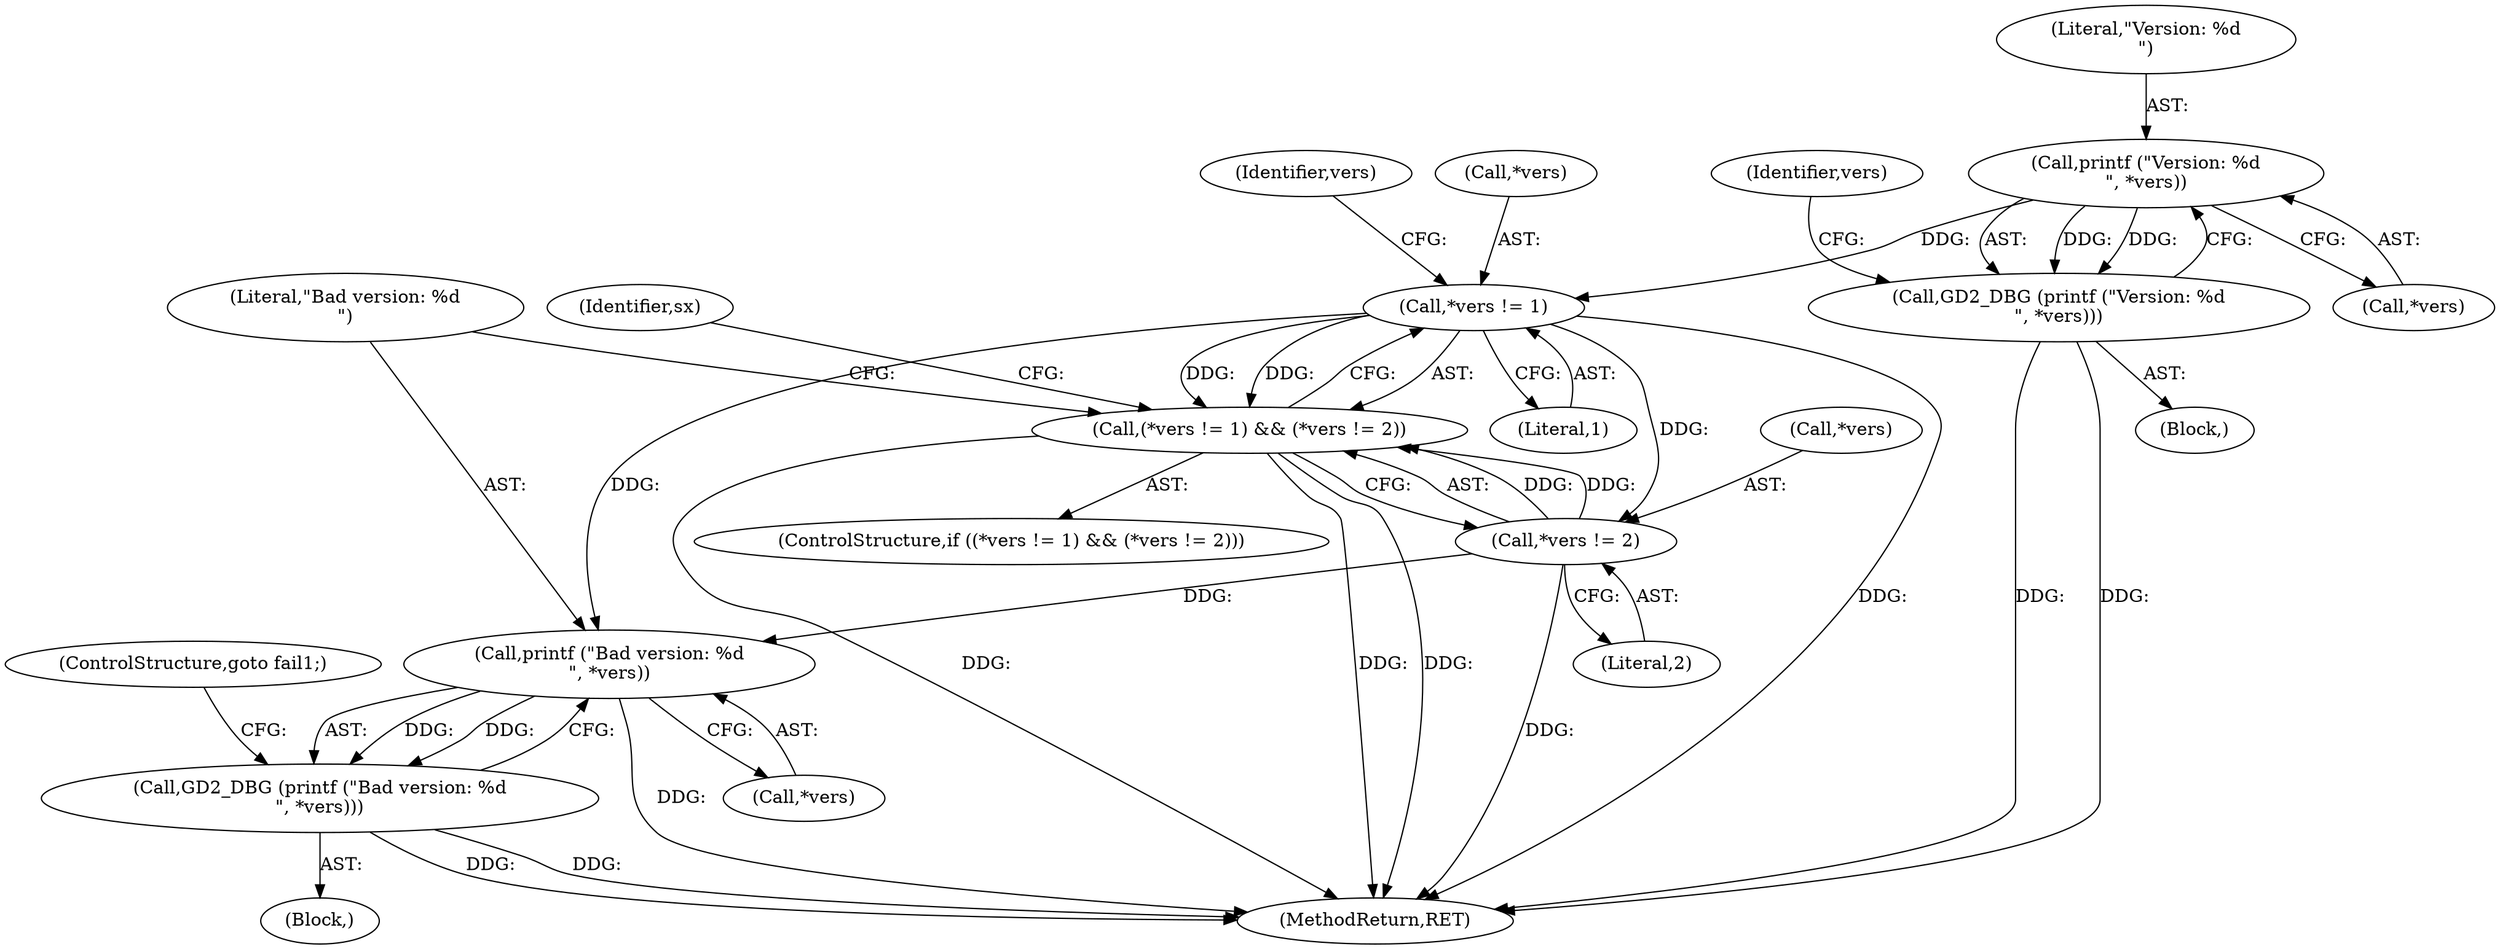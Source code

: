 digraph "0_libgd_2bb97f407c1145c850416a3bfbcc8cf124e68a19@pointer" {
"1000181" [label="(Call,printf (\"Version: %d\n\", *vers))"];
"1000180" [label="(Call,GD2_DBG (printf (\"Version: %d\n\", *vers)))"];
"1000187" [label="(Call,*vers != 1)"];
"1000186" [label="(Call,(*vers != 1) && (*vers != 2))"];
"1000191" [label="(Call,*vers != 2)"];
"1000197" [label="(Call,printf (\"Bad version: %d\n\", *vers))"];
"1000196" [label="(Call,GD2_DBG (printf (\"Bad version: %d\n\", *vers)))"];
"1000205" [label="(Identifier,sx)"];
"1000201" [label="(ControlStructure,goto fail1;)"];
"1000189" [label="(Identifier,vers)"];
"1000195" [label="(Block,)"];
"1000190" [label="(Literal,1)"];
"1000185" [label="(ControlStructure,if ((*vers != 1) && (*vers != 2)))"];
"1000193" [label="(Identifier,vers)"];
"1000182" [label="(Literal,\"Version: %d\n\")"];
"1000117" [label="(Block,)"];
"1000196" [label="(Call,GD2_DBG (printf (\"Bad version: %d\n\", *vers)))"];
"1000192" [label="(Call,*vers)"];
"1000187" [label="(Call,*vers != 1)"];
"1000181" [label="(Call,printf (\"Version: %d\n\", *vers))"];
"1000180" [label="(Call,GD2_DBG (printf (\"Version: %d\n\", *vers)))"];
"1000186" [label="(Call,(*vers != 1) && (*vers != 2))"];
"1000425" [label="(MethodReturn,RET)"];
"1000199" [label="(Call,*vers)"];
"1000198" [label="(Literal,\"Bad version: %d\n\")"];
"1000194" [label="(Literal,2)"];
"1000191" [label="(Call,*vers != 2)"];
"1000183" [label="(Call,*vers)"];
"1000188" [label="(Call,*vers)"];
"1000197" [label="(Call,printf (\"Bad version: %d\n\", *vers))"];
"1000181" -> "1000180"  [label="AST: "];
"1000181" -> "1000183"  [label="CFG: "];
"1000182" -> "1000181"  [label="AST: "];
"1000183" -> "1000181"  [label="AST: "];
"1000180" -> "1000181"  [label="CFG: "];
"1000181" -> "1000180"  [label="DDG: "];
"1000181" -> "1000180"  [label="DDG: "];
"1000181" -> "1000187"  [label="DDG: "];
"1000180" -> "1000117"  [label="AST: "];
"1000189" -> "1000180"  [label="CFG: "];
"1000180" -> "1000425"  [label="DDG: "];
"1000180" -> "1000425"  [label="DDG: "];
"1000187" -> "1000186"  [label="AST: "];
"1000187" -> "1000190"  [label="CFG: "];
"1000188" -> "1000187"  [label="AST: "];
"1000190" -> "1000187"  [label="AST: "];
"1000193" -> "1000187"  [label="CFG: "];
"1000186" -> "1000187"  [label="CFG: "];
"1000187" -> "1000425"  [label="DDG: "];
"1000187" -> "1000186"  [label="DDG: "];
"1000187" -> "1000186"  [label="DDG: "];
"1000187" -> "1000191"  [label="DDG: "];
"1000187" -> "1000197"  [label="DDG: "];
"1000186" -> "1000185"  [label="AST: "];
"1000186" -> "1000191"  [label="CFG: "];
"1000191" -> "1000186"  [label="AST: "];
"1000198" -> "1000186"  [label="CFG: "];
"1000205" -> "1000186"  [label="CFG: "];
"1000186" -> "1000425"  [label="DDG: "];
"1000186" -> "1000425"  [label="DDG: "];
"1000186" -> "1000425"  [label="DDG: "];
"1000191" -> "1000186"  [label="DDG: "];
"1000191" -> "1000186"  [label="DDG: "];
"1000191" -> "1000194"  [label="CFG: "];
"1000192" -> "1000191"  [label="AST: "];
"1000194" -> "1000191"  [label="AST: "];
"1000191" -> "1000425"  [label="DDG: "];
"1000191" -> "1000197"  [label="DDG: "];
"1000197" -> "1000196"  [label="AST: "];
"1000197" -> "1000199"  [label="CFG: "];
"1000198" -> "1000197"  [label="AST: "];
"1000199" -> "1000197"  [label="AST: "];
"1000196" -> "1000197"  [label="CFG: "];
"1000197" -> "1000425"  [label="DDG: "];
"1000197" -> "1000196"  [label="DDG: "];
"1000197" -> "1000196"  [label="DDG: "];
"1000196" -> "1000195"  [label="AST: "];
"1000201" -> "1000196"  [label="CFG: "];
"1000196" -> "1000425"  [label="DDG: "];
"1000196" -> "1000425"  [label="DDG: "];
}

